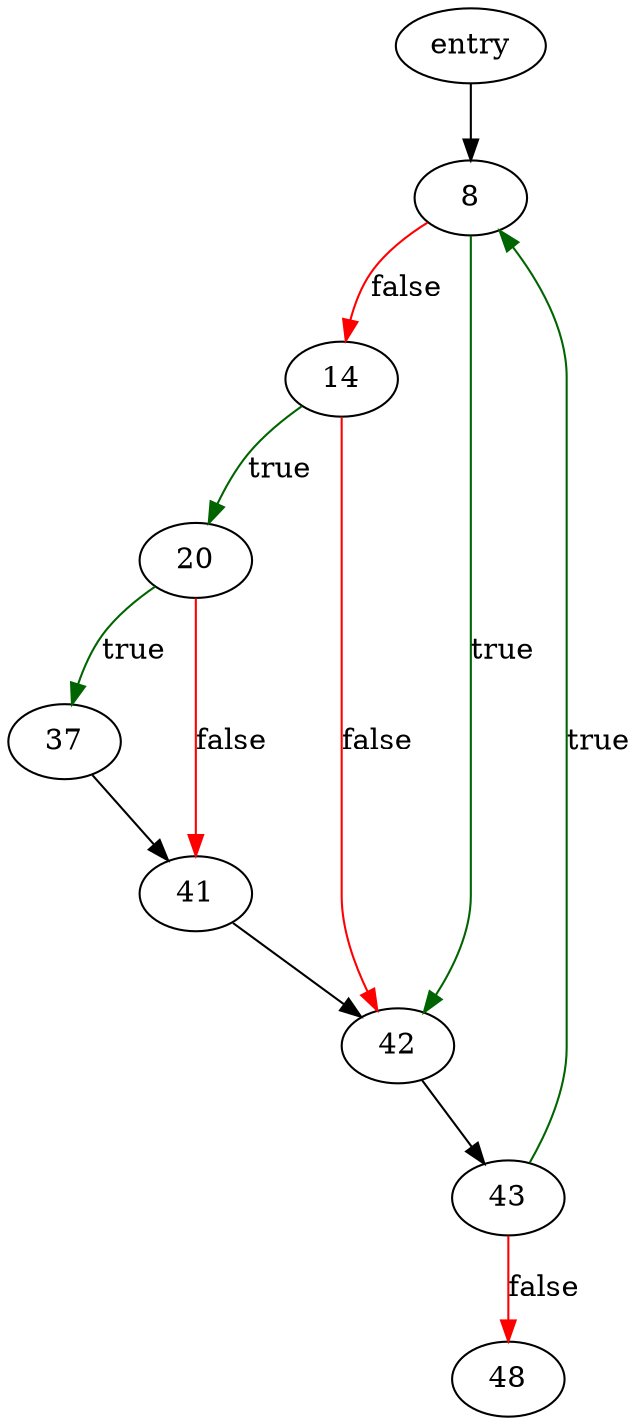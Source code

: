 digraph "backupUpdate" {
	// Node definitions.
	3 [label=entry];
	8;
	14;
	20;
	37;
	41;
	42;
	43;
	48;

	// Edge definitions.
	3 -> 8;
	8 -> 14 [
		color=red
		label=false
	];
	8 -> 42 [
		color=darkgreen
		label=true
	];
	14 -> 20 [
		color=darkgreen
		label=true
	];
	14 -> 42 [
		color=red
		label=false
	];
	20 -> 37 [
		color=darkgreen
		label=true
	];
	20 -> 41 [
		color=red
		label=false
	];
	37 -> 41;
	41 -> 42;
	42 -> 43;
	43 -> 8 [
		color=darkgreen
		label=true
	];
	43 -> 48 [
		color=red
		label=false
	];
}